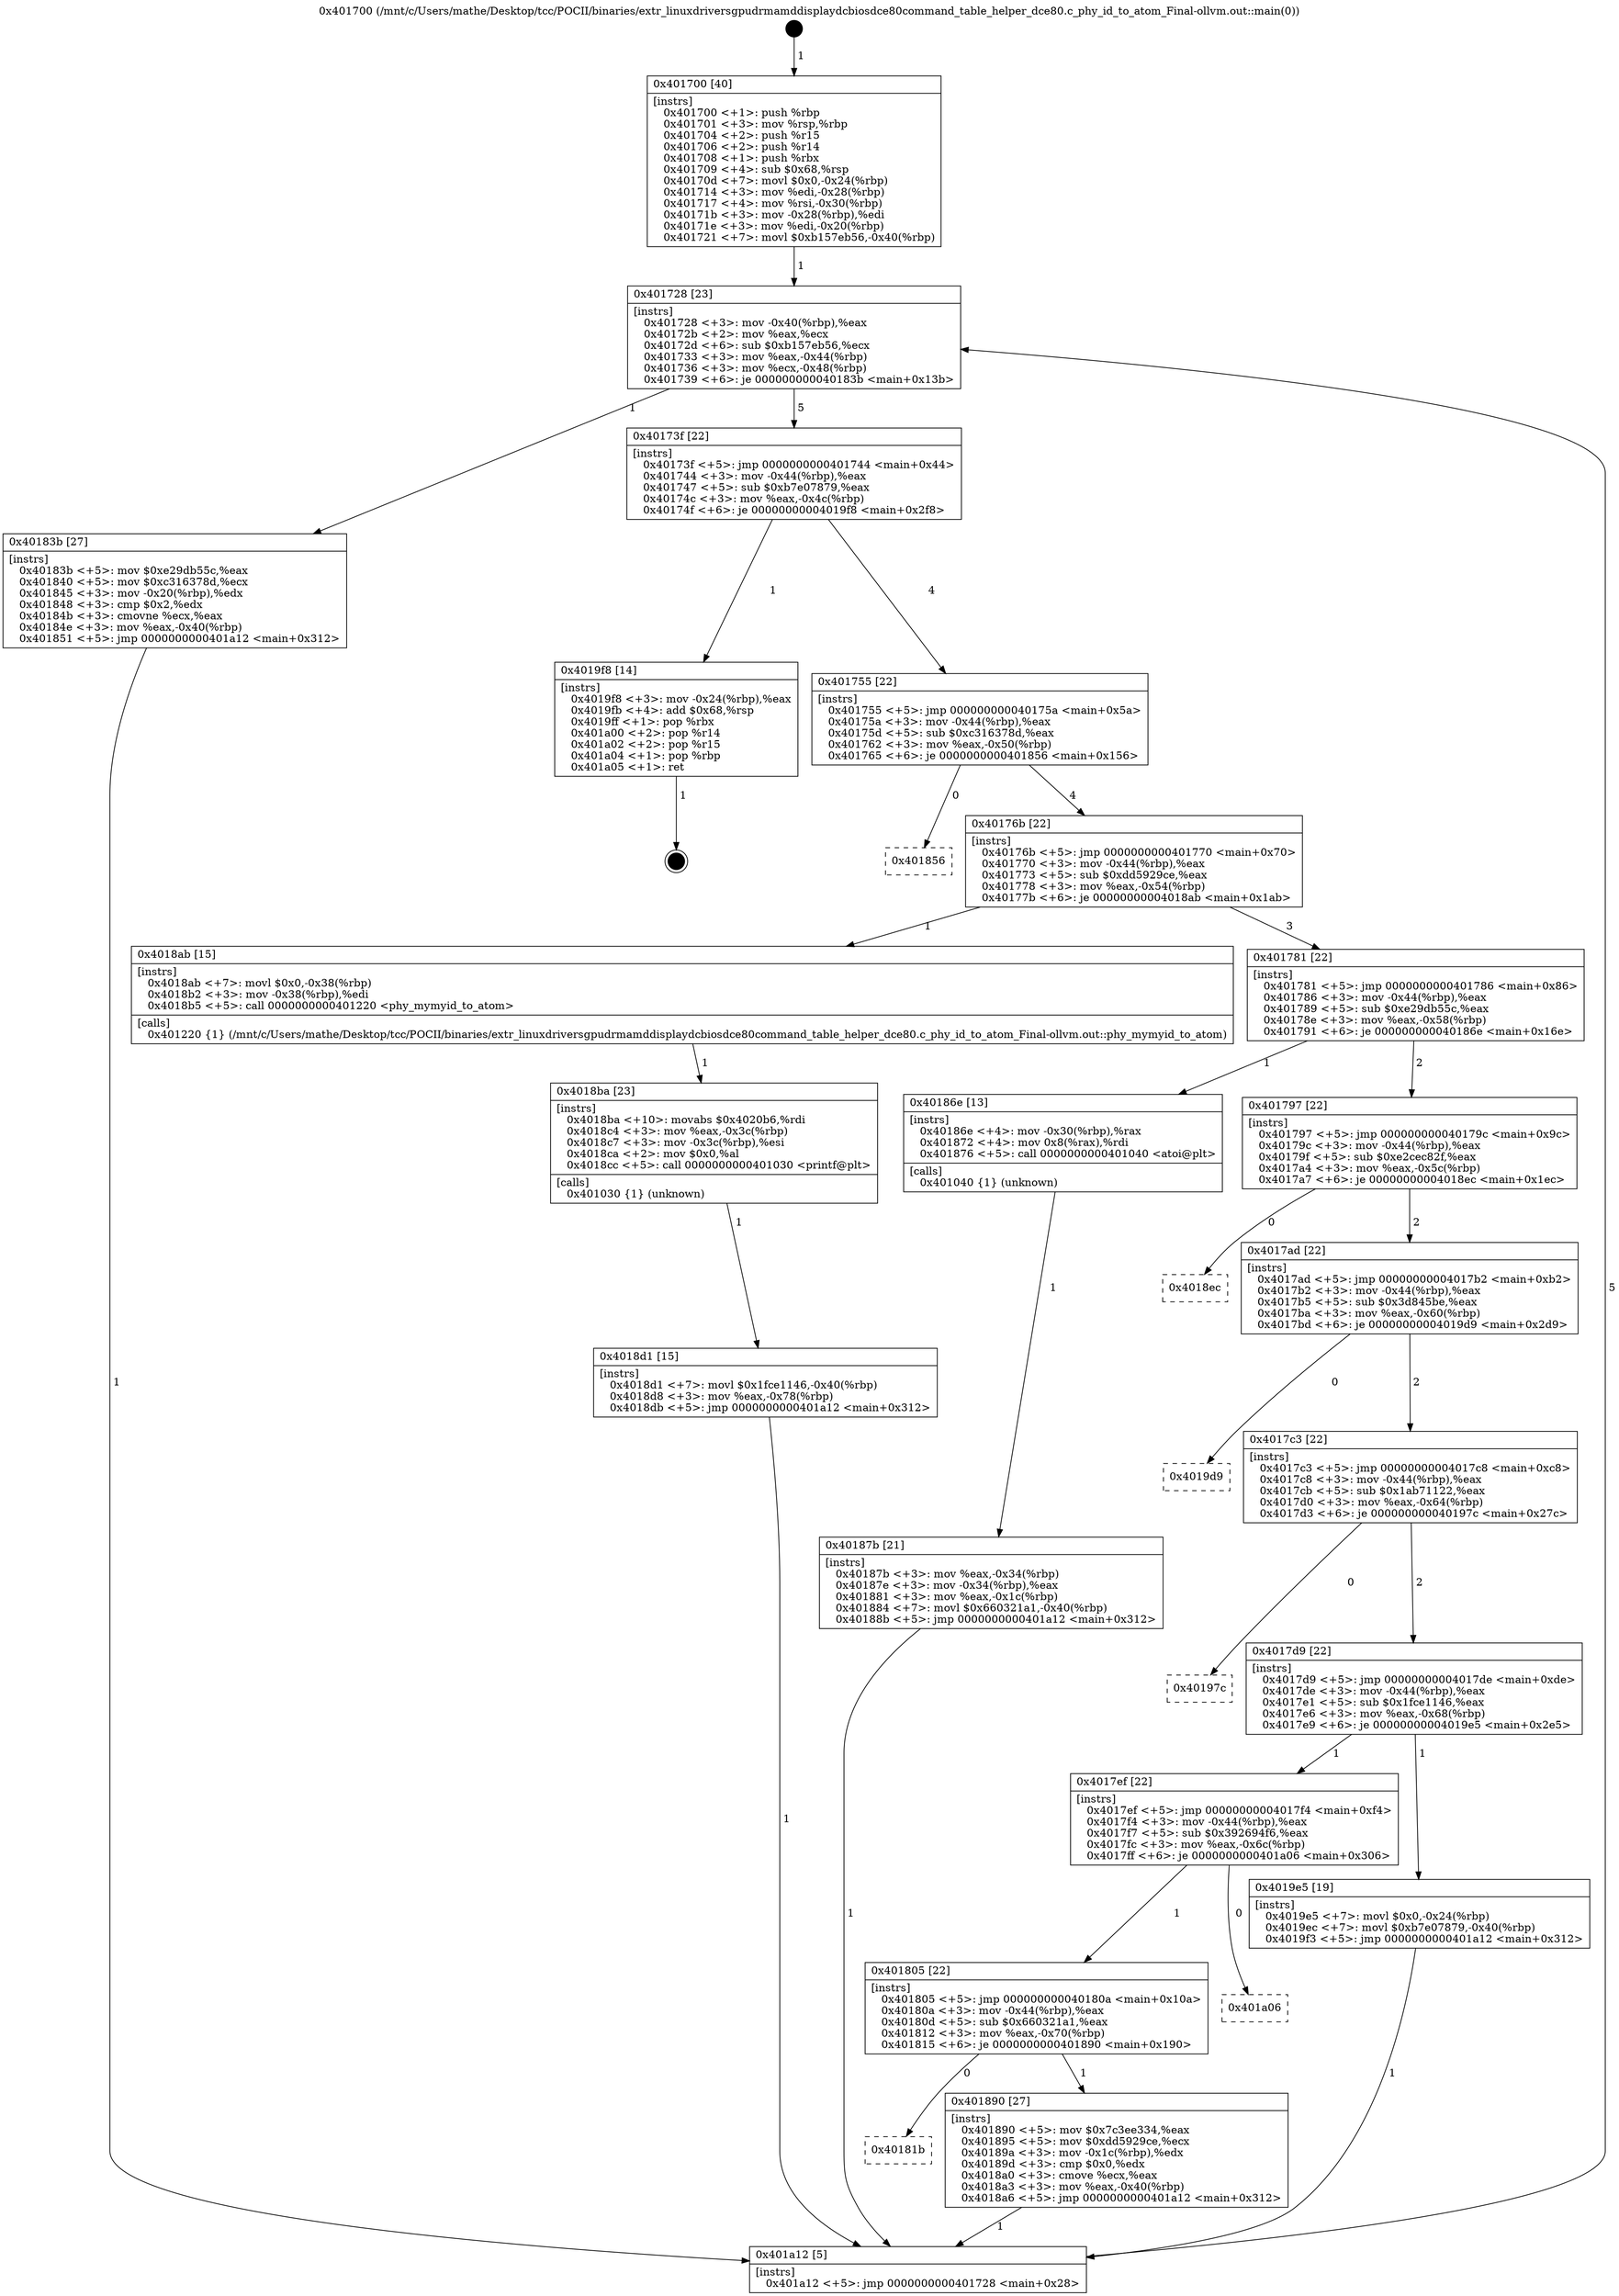 digraph "0x401700" {
  label = "0x401700 (/mnt/c/Users/mathe/Desktop/tcc/POCII/binaries/extr_linuxdriversgpudrmamddisplaydcbiosdce80command_table_helper_dce80.c_phy_id_to_atom_Final-ollvm.out::main(0))"
  labelloc = "t"
  node[shape=record]

  Entry [label="",width=0.3,height=0.3,shape=circle,fillcolor=black,style=filled]
  "0x401728" [label="{
     0x401728 [23]\l
     | [instrs]\l
     &nbsp;&nbsp;0x401728 \<+3\>: mov -0x40(%rbp),%eax\l
     &nbsp;&nbsp;0x40172b \<+2\>: mov %eax,%ecx\l
     &nbsp;&nbsp;0x40172d \<+6\>: sub $0xb157eb56,%ecx\l
     &nbsp;&nbsp;0x401733 \<+3\>: mov %eax,-0x44(%rbp)\l
     &nbsp;&nbsp;0x401736 \<+3\>: mov %ecx,-0x48(%rbp)\l
     &nbsp;&nbsp;0x401739 \<+6\>: je 000000000040183b \<main+0x13b\>\l
  }"]
  "0x40183b" [label="{
     0x40183b [27]\l
     | [instrs]\l
     &nbsp;&nbsp;0x40183b \<+5\>: mov $0xe29db55c,%eax\l
     &nbsp;&nbsp;0x401840 \<+5\>: mov $0xc316378d,%ecx\l
     &nbsp;&nbsp;0x401845 \<+3\>: mov -0x20(%rbp),%edx\l
     &nbsp;&nbsp;0x401848 \<+3\>: cmp $0x2,%edx\l
     &nbsp;&nbsp;0x40184b \<+3\>: cmovne %ecx,%eax\l
     &nbsp;&nbsp;0x40184e \<+3\>: mov %eax,-0x40(%rbp)\l
     &nbsp;&nbsp;0x401851 \<+5\>: jmp 0000000000401a12 \<main+0x312\>\l
  }"]
  "0x40173f" [label="{
     0x40173f [22]\l
     | [instrs]\l
     &nbsp;&nbsp;0x40173f \<+5\>: jmp 0000000000401744 \<main+0x44\>\l
     &nbsp;&nbsp;0x401744 \<+3\>: mov -0x44(%rbp),%eax\l
     &nbsp;&nbsp;0x401747 \<+5\>: sub $0xb7e07879,%eax\l
     &nbsp;&nbsp;0x40174c \<+3\>: mov %eax,-0x4c(%rbp)\l
     &nbsp;&nbsp;0x40174f \<+6\>: je 00000000004019f8 \<main+0x2f8\>\l
  }"]
  "0x401a12" [label="{
     0x401a12 [5]\l
     | [instrs]\l
     &nbsp;&nbsp;0x401a12 \<+5\>: jmp 0000000000401728 \<main+0x28\>\l
  }"]
  "0x401700" [label="{
     0x401700 [40]\l
     | [instrs]\l
     &nbsp;&nbsp;0x401700 \<+1\>: push %rbp\l
     &nbsp;&nbsp;0x401701 \<+3\>: mov %rsp,%rbp\l
     &nbsp;&nbsp;0x401704 \<+2\>: push %r15\l
     &nbsp;&nbsp;0x401706 \<+2\>: push %r14\l
     &nbsp;&nbsp;0x401708 \<+1\>: push %rbx\l
     &nbsp;&nbsp;0x401709 \<+4\>: sub $0x68,%rsp\l
     &nbsp;&nbsp;0x40170d \<+7\>: movl $0x0,-0x24(%rbp)\l
     &nbsp;&nbsp;0x401714 \<+3\>: mov %edi,-0x28(%rbp)\l
     &nbsp;&nbsp;0x401717 \<+4\>: mov %rsi,-0x30(%rbp)\l
     &nbsp;&nbsp;0x40171b \<+3\>: mov -0x28(%rbp),%edi\l
     &nbsp;&nbsp;0x40171e \<+3\>: mov %edi,-0x20(%rbp)\l
     &nbsp;&nbsp;0x401721 \<+7\>: movl $0xb157eb56,-0x40(%rbp)\l
  }"]
  Exit [label="",width=0.3,height=0.3,shape=circle,fillcolor=black,style=filled,peripheries=2]
  "0x4019f8" [label="{
     0x4019f8 [14]\l
     | [instrs]\l
     &nbsp;&nbsp;0x4019f8 \<+3\>: mov -0x24(%rbp),%eax\l
     &nbsp;&nbsp;0x4019fb \<+4\>: add $0x68,%rsp\l
     &nbsp;&nbsp;0x4019ff \<+1\>: pop %rbx\l
     &nbsp;&nbsp;0x401a00 \<+2\>: pop %r14\l
     &nbsp;&nbsp;0x401a02 \<+2\>: pop %r15\l
     &nbsp;&nbsp;0x401a04 \<+1\>: pop %rbp\l
     &nbsp;&nbsp;0x401a05 \<+1\>: ret\l
  }"]
  "0x401755" [label="{
     0x401755 [22]\l
     | [instrs]\l
     &nbsp;&nbsp;0x401755 \<+5\>: jmp 000000000040175a \<main+0x5a\>\l
     &nbsp;&nbsp;0x40175a \<+3\>: mov -0x44(%rbp),%eax\l
     &nbsp;&nbsp;0x40175d \<+5\>: sub $0xc316378d,%eax\l
     &nbsp;&nbsp;0x401762 \<+3\>: mov %eax,-0x50(%rbp)\l
     &nbsp;&nbsp;0x401765 \<+6\>: je 0000000000401856 \<main+0x156\>\l
  }"]
  "0x4018d1" [label="{
     0x4018d1 [15]\l
     | [instrs]\l
     &nbsp;&nbsp;0x4018d1 \<+7\>: movl $0x1fce1146,-0x40(%rbp)\l
     &nbsp;&nbsp;0x4018d8 \<+3\>: mov %eax,-0x78(%rbp)\l
     &nbsp;&nbsp;0x4018db \<+5\>: jmp 0000000000401a12 \<main+0x312\>\l
  }"]
  "0x401856" [label="{
     0x401856\l
  }", style=dashed]
  "0x40176b" [label="{
     0x40176b [22]\l
     | [instrs]\l
     &nbsp;&nbsp;0x40176b \<+5\>: jmp 0000000000401770 \<main+0x70\>\l
     &nbsp;&nbsp;0x401770 \<+3\>: mov -0x44(%rbp),%eax\l
     &nbsp;&nbsp;0x401773 \<+5\>: sub $0xdd5929ce,%eax\l
     &nbsp;&nbsp;0x401778 \<+3\>: mov %eax,-0x54(%rbp)\l
     &nbsp;&nbsp;0x40177b \<+6\>: je 00000000004018ab \<main+0x1ab\>\l
  }"]
  "0x4018ba" [label="{
     0x4018ba [23]\l
     | [instrs]\l
     &nbsp;&nbsp;0x4018ba \<+10\>: movabs $0x4020b6,%rdi\l
     &nbsp;&nbsp;0x4018c4 \<+3\>: mov %eax,-0x3c(%rbp)\l
     &nbsp;&nbsp;0x4018c7 \<+3\>: mov -0x3c(%rbp),%esi\l
     &nbsp;&nbsp;0x4018ca \<+2\>: mov $0x0,%al\l
     &nbsp;&nbsp;0x4018cc \<+5\>: call 0000000000401030 \<printf@plt\>\l
     | [calls]\l
     &nbsp;&nbsp;0x401030 \{1\} (unknown)\l
  }"]
  "0x4018ab" [label="{
     0x4018ab [15]\l
     | [instrs]\l
     &nbsp;&nbsp;0x4018ab \<+7\>: movl $0x0,-0x38(%rbp)\l
     &nbsp;&nbsp;0x4018b2 \<+3\>: mov -0x38(%rbp),%edi\l
     &nbsp;&nbsp;0x4018b5 \<+5\>: call 0000000000401220 \<phy_mymyid_to_atom\>\l
     | [calls]\l
     &nbsp;&nbsp;0x401220 \{1\} (/mnt/c/Users/mathe/Desktop/tcc/POCII/binaries/extr_linuxdriversgpudrmamddisplaydcbiosdce80command_table_helper_dce80.c_phy_id_to_atom_Final-ollvm.out::phy_mymyid_to_atom)\l
  }"]
  "0x401781" [label="{
     0x401781 [22]\l
     | [instrs]\l
     &nbsp;&nbsp;0x401781 \<+5\>: jmp 0000000000401786 \<main+0x86\>\l
     &nbsp;&nbsp;0x401786 \<+3\>: mov -0x44(%rbp),%eax\l
     &nbsp;&nbsp;0x401789 \<+5\>: sub $0xe29db55c,%eax\l
     &nbsp;&nbsp;0x40178e \<+3\>: mov %eax,-0x58(%rbp)\l
     &nbsp;&nbsp;0x401791 \<+6\>: je 000000000040186e \<main+0x16e\>\l
  }"]
  "0x40181b" [label="{
     0x40181b\l
  }", style=dashed]
  "0x40186e" [label="{
     0x40186e [13]\l
     | [instrs]\l
     &nbsp;&nbsp;0x40186e \<+4\>: mov -0x30(%rbp),%rax\l
     &nbsp;&nbsp;0x401872 \<+4\>: mov 0x8(%rax),%rdi\l
     &nbsp;&nbsp;0x401876 \<+5\>: call 0000000000401040 \<atoi@plt\>\l
     | [calls]\l
     &nbsp;&nbsp;0x401040 \{1\} (unknown)\l
  }"]
  "0x401797" [label="{
     0x401797 [22]\l
     | [instrs]\l
     &nbsp;&nbsp;0x401797 \<+5\>: jmp 000000000040179c \<main+0x9c\>\l
     &nbsp;&nbsp;0x40179c \<+3\>: mov -0x44(%rbp),%eax\l
     &nbsp;&nbsp;0x40179f \<+5\>: sub $0xe2cec82f,%eax\l
     &nbsp;&nbsp;0x4017a4 \<+3\>: mov %eax,-0x5c(%rbp)\l
     &nbsp;&nbsp;0x4017a7 \<+6\>: je 00000000004018ec \<main+0x1ec\>\l
  }"]
  "0x40187b" [label="{
     0x40187b [21]\l
     | [instrs]\l
     &nbsp;&nbsp;0x40187b \<+3\>: mov %eax,-0x34(%rbp)\l
     &nbsp;&nbsp;0x40187e \<+3\>: mov -0x34(%rbp),%eax\l
     &nbsp;&nbsp;0x401881 \<+3\>: mov %eax,-0x1c(%rbp)\l
     &nbsp;&nbsp;0x401884 \<+7\>: movl $0x660321a1,-0x40(%rbp)\l
     &nbsp;&nbsp;0x40188b \<+5\>: jmp 0000000000401a12 \<main+0x312\>\l
  }"]
  "0x401890" [label="{
     0x401890 [27]\l
     | [instrs]\l
     &nbsp;&nbsp;0x401890 \<+5\>: mov $0x7c3ee334,%eax\l
     &nbsp;&nbsp;0x401895 \<+5\>: mov $0xdd5929ce,%ecx\l
     &nbsp;&nbsp;0x40189a \<+3\>: mov -0x1c(%rbp),%edx\l
     &nbsp;&nbsp;0x40189d \<+3\>: cmp $0x0,%edx\l
     &nbsp;&nbsp;0x4018a0 \<+3\>: cmove %ecx,%eax\l
     &nbsp;&nbsp;0x4018a3 \<+3\>: mov %eax,-0x40(%rbp)\l
     &nbsp;&nbsp;0x4018a6 \<+5\>: jmp 0000000000401a12 \<main+0x312\>\l
  }"]
  "0x4018ec" [label="{
     0x4018ec\l
  }", style=dashed]
  "0x4017ad" [label="{
     0x4017ad [22]\l
     | [instrs]\l
     &nbsp;&nbsp;0x4017ad \<+5\>: jmp 00000000004017b2 \<main+0xb2\>\l
     &nbsp;&nbsp;0x4017b2 \<+3\>: mov -0x44(%rbp),%eax\l
     &nbsp;&nbsp;0x4017b5 \<+5\>: sub $0x3d845be,%eax\l
     &nbsp;&nbsp;0x4017ba \<+3\>: mov %eax,-0x60(%rbp)\l
     &nbsp;&nbsp;0x4017bd \<+6\>: je 00000000004019d9 \<main+0x2d9\>\l
  }"]
  "0x401805" [label="{
     0x401805 [22]\l
     | [instrs]\l
     &nbsp;&nbsp;0x401805 \<+5\>: jmp 000000000040180a \<main+0x10a\>\l
     &nbsp;&nbsp;0x40180a \<+3\>: mov -0x44(%rbp),%eax\l
     &nbsp;&nbsp;0x40180d \<+5\>: sub $0x660321a1,%eax\l
     &nbsp;&nbsp;0x401812 \<+3\>: mov %eax,-0x70(%rbp)\l
     &nbsp;&nbsp;0x401815 \<+6\>: je 0000000000401890 \<main+0x190\>\l
  }"]
  "0x4019d9" [label="{
     0x4019d9\l
  }", style=dashed]
  "0x4017c3" [label="{
     0x4017c3 [22]\l
     | [instrs]\l
     &nbsp;&nbsp;0x4017c3 \<+5\>: jmp 00000000004017c8 \<main+0xc8\>\l
     &nbsp;&nbsp;0x4017c8 \<+3\>: mov -0x44(%rbp),%eax\l
     &nbsp;&nbsp;0x4017cb \<+5\>: sub $0x1ab71122,%eax\l
     &nbsp;&nbsp;0x4017d0 \<+3\>: mov %eax,-0x64(%rbp)\l
     &nbsp;&nbsp;0x4017d3 \<+6\>: je 000000000040197c \<main+0x27c\>\l
  }"]
  "0x401a06" [label="{
     0x401a06\l
  }", style=dashed]
  "0x40197c" [label="{
     0x40197c\l
  }", style=dashed]
  "0x4017d9" [label="{
     0x4017d9 [22]\l
     | [instrs]\l
     &nbsp;&nbsp;0x4017d9 \<+5\>: jmp 00000000004017de \<main+0xde\>\l
     &nbsp;&nbsp;0x4017de \<+3\>: mov -0x44(%rbp),%eax\l
     &nbsp;&nbsp;0x4017e1 \<+5\>: sub $0x1fce1146,%eax\l
     &nbsp;&nbsp;0x4017e6 \<+3\>: mov %eax,-0x68(%rbp)\l
     &nbsp;&nbsp;0x4017e9 \<+6\>: je 00000000004019e5 \<main+0x2e5\>\l
  }"]
  "0x4017ef" [label="{
     0x4017ef [22]\l
     | [instrs]\l
     &nbsp;&nbsp;0x4017ef \<+5\>: jmp 00000000004017f4 \<main+0xf4\>\l
     &nbsp;&nbsp;0x4017f4 \<+3\>: mov -0x44(%rbp),%eax\l
     &nbsp;&nbsp;0x4017f7 \<+5\>: sub $0x392694f6,%eax\l
     &nbsp;&nbsp;0x4017fc \<+3\>: mov %eax,-0x6c(%rbp)\l
     &nbsp;&nbsp;0x4017ff \<+6\>: je 0000000000401a06 \<main+0x306\>\l
  }"]
  "0x4019e5" [label="{
     0x4019e5 [19]\l
     | [instrs]\l
     &nbsp;&nbsp;0x4019e5 \<+7\>: movl $0x0,-0x24(%rbp)\l
     &nbsp;&nbsp;0x4019ec \<+7\>: movl $0xb7e07879,-0x40(%rbp)\l
     &nbsp;&nbsp;0x4019f3 \<+5\>: jmp 0000000000401a12 \<main+0x312\>\l
  }"]
  Entry -> "0x401700" [label=" 1"]
  "0x401728" -> "0x40183b" [label=" 1"]
  "0x401728" -> "0x40173f" [label=" 5"]
  "0x40183b" -> "0x401a12" [label=" 1"]
  "0x401700" -> "0x401728" [label=" 1"]
  "0x401a12" -> "0x401728" [label=" 5"]
  "0x4019f8" -> Exit [label=" 1"]
  "0x40173f" -> "0x4019f8" [label=" 1"]
  "0x40173f" -> "0x401755" [label=" 4"]
  "0x4019e5" -> "0x401a12" [label=" 1"]
  "0x401755" -> "0x401856" [label=" 0"]
  "0x401755" -> "0x40176b" [label=" 4"]
  "0x4018d1" -> "0x401a12" [label=" 1"]
  "0x40176b" -> "0x4018ab" [label=" 1"]
  "0x40176b" -> "0x401781" [label=" 3"]
  "0x4018ba" -> "0x4018d1" [label=" 1"]
  "0x401781" -> "0x40186e" [label=" 1"]
  "0x401781" -> "0x401797" [label=" 2"]
  "0x40186e" -> "0x40187b" [label=" 1"]
  "0x40187b" -> "0x401a12" [label=" 1"]
  "0x4018ab" -> "0x4018ba" [label=" 1"]
  "0x401797" -> "0x4018ec" [label=" 0"]
  "0x401797" -> "0x4017ad" [label=" 2"]
  "0x401890" -> "0x401a12" [label=" 1"]
  "0x4017ad" -> "0x4019d9" [label=" 0"]
  "0x4017ad" -> "0x4017c3" [label=" 2"]
  "0x401805" -> "0x401890" [label=" 1"]
  "0x4017c3" -> "0x40197c" [label=" 0"]
  "0x4017c3" -> "0x4017d9" [label=" 2"]
  "0x401805" -> "0x40181b" [label=" 0"]
  "0x4017d9" -> "0x4019e5" [label=" 1"]
  "0x4017d9" -> "0x4017ef" [label=" 1"]
  "0x4017ef" -> "0x401805" [label=" 1"]
  "0x4017ef" -> "0x401a06" [label=" 0"]
}
